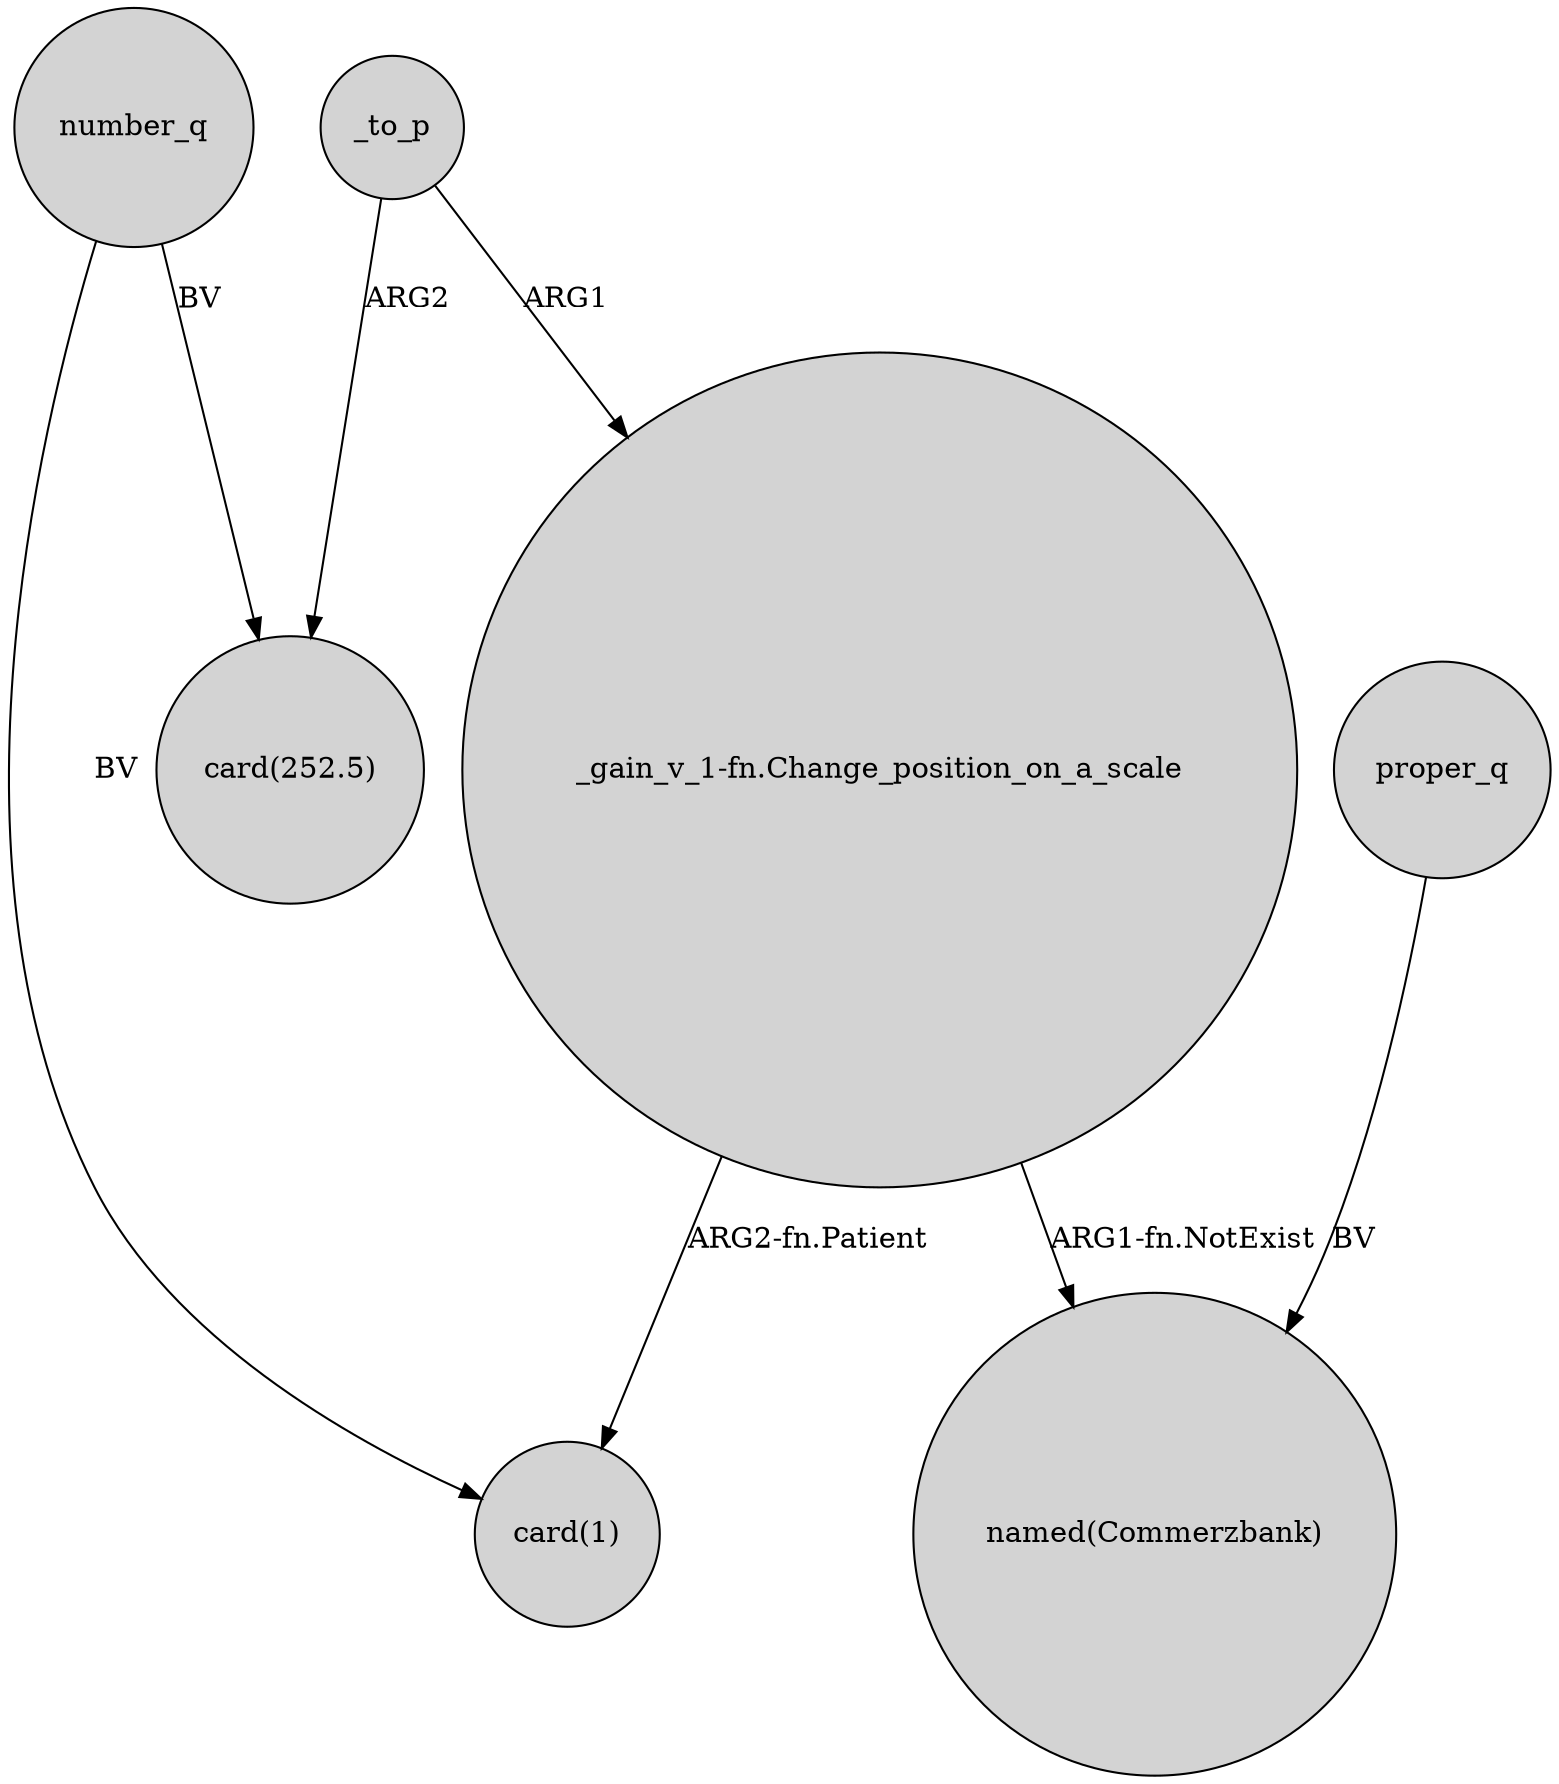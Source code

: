 digraph {
	node [shape=circle style=filled]
	_to_p -> "_gain_v_1-fn.Change_position_on_a_scale" [label=ARG1]
	_to_p -> "card(252.5)" [label=ARG2]
	"_gain_v_1-fn.Change_position_on_a_scale" -> "card(1)" [label="ARG2-fn.Patient"]
	"_gain_v_1-fn.Change_position_on_a_scale" -> "named(Commerzbank)" [label="ARG1-fn.NotExist"]
	number_q -> "card(252.5)" [label=BV]
	number_q -> "card(1)" [label=BV]
	proper_q -> "named(Commerzbank)" [label=BV]
}
